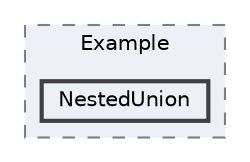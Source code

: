 digraph "flatbuffers/tests/MyGame/Example/NestedUnion"
{
 // LATEX_PDF_SIZE
  bgcolor="transparent";
  edge [fontname=Helvetica,fontsize=10,labelfontname=Helvetica,labelfontsize=10];
  node [fontname=Helvetica,fontsize=10,shape=box,height=0.2,width=0.4];
  compound=true
  subgraph clusterdir_68ee317fc5907358399984ea58c3678f {
    graph [ bgcolor="#edf0f7", pencolor="grey50", label="Example", fontname=Helvetica,fontsize=10 style="filled,dashed", URL="dir_68ee317fc5907358399984ea58c3678f.html",tooltip=""]
  dir_597df0f7816fe01c6e9f61d62ecc7cf8 [label="NestedUnion", fillcolor="#edf0f7", color="grey25", style="filled,bold", URL="dir_597df0f7816fe01c6e9f61d62ecc7cf8.html",tooltip=""];
  }
}
